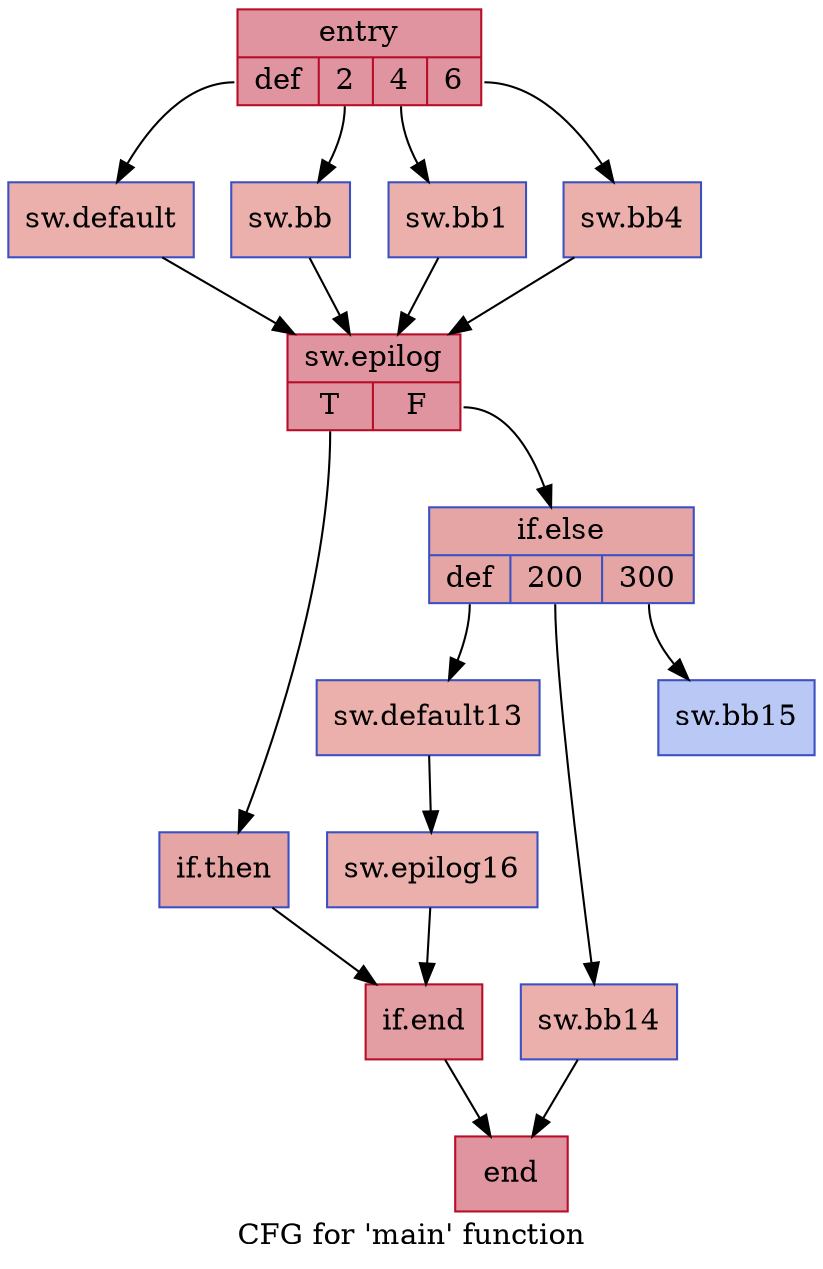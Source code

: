 digraph "CFG for 'main' function" {
	label="CFG for 'main' function";

	Node0x555fc8b2ece0 [shape=record,color="#b70d28ff", style=filled, fillcolor="#b70d2870",label="{entry|{<s0>def|<s1>2|<s2>4|<s3>6}}"];
	Node0x555fc8b2ece0:s0 -> Node0x555fc8b2f150;
	Node0x555fc8b2ece0:s1 -> Node0x555fc8b2f260;
	Node0x555fc8b2ece0:s2 -> Node0x555fc8b2f360;
	Node0x555fc8b2ece0:s3 -> Node0x555fc8b2f460;
	Node0x555fc8b2f260 [shape=record,color="#3d50c3ff", style=filled, fillcolor="#d24b4070",label="{sw.bb}"];
	Node0x555fc8b2f260 -> Node0x555fc8b2f710;
	Node0x555fc8b2f360 [shape=record,color="#3d50c3ff", style=filled, fillcolor="#d24b4070",label="{sw.bb1}"];
	Node0x555fc8b2f360 -> Node0x555fc8b2f710;
	Node0x555fc8b2f460 [shape=record,color="#3d50c3ff", style=filled, fillcolor="#d24b4070",label="{sw.bb4}"];
	Node0x555fc8b2f460 -> Node0x555fc8b2f710;
	Node0x555fc8b2f150 [shape=record,color="#3d50c3ff", style=filled, fillcolor="#d24b4070",label="{sw.default}"];
	Node0x555fc8b2f150 -> Node0x555fc8b2f710;
	Node0x555fc8b2f710 [shape=record,color="#b70d28ff", style=filled, fillcolor="#b70d2870",label="{sw.epilog|{<s0>T|<s1>F}}"];
	Node0x555fc8b2f710:s0 -> Node0x555fc8b308a0;
	Node0x555fc8b2f710:s1 -> Node0x555fc8b30910;
	Node0x555fc8b308a0 [shape=record,color="#3d50c3ff", style=filled, fillcolor="#c5333470",label="{if.then}"];
	Node0x555fc8b308a0 -> Node0x555fc8b30d50;
	Node0x555fc8b30910 [shape=record,color="#3d50c3ff", style=filled, fillcolor="#c5333470",label="{if.else|{<s0>def|<s1>200|<s2>300}}"];
	Node0x555fc8b30910:s0 -> Node0x555fc8b30fc0;
	Node0x555fc8b30910:s1 -> Node0x555fc8b31070;
	Node0x555fc8b30910:s2 -> Node0x555fc8b31110;
	Node0x555fc8b30fc0 [shape=record,color="#3d50c3ff", style=filled, fillcolor="#d24b4070",label="{sw.default13}"];
	Node0x555fc8b30fc0 -> Node0x555fc8b312a0;
	Node0x555fc8b31070 [shape=record,color="#3d50c3ff", style=filled, fillcolor="#d24b4070",label="{sw.bb14}"];
	Node0x555fc8b31070 -> Node0x555fc8b31390;
	Node0x555fc8b31110 [shape=record,color="#3d50c3ff", style=filled, fillcolor="#6282ea70",label="{sw.bb15}"];
	Node0x555fc8b312a0 [shape=record,color="#3d50c3ff", style=filled, fillcolor="#d24b4070",label="{sw.epilog16}"];
	Node0x555fc8b312a0 -> Node0x555fc8b30d50;
	Node0x555fc8b30d50 [shape=record,color="#b70d28ff", style=filled, fillcolor="#be242e70",label="{if.end}"];
	Node0x555fc8b30d50 -> Node0x555fc8b31390;
	Node0x555fc8b31390 [shape=record,color="#b70d28ff", style=filled, fillcolor="#b70d2870",label="{end}"];
}
